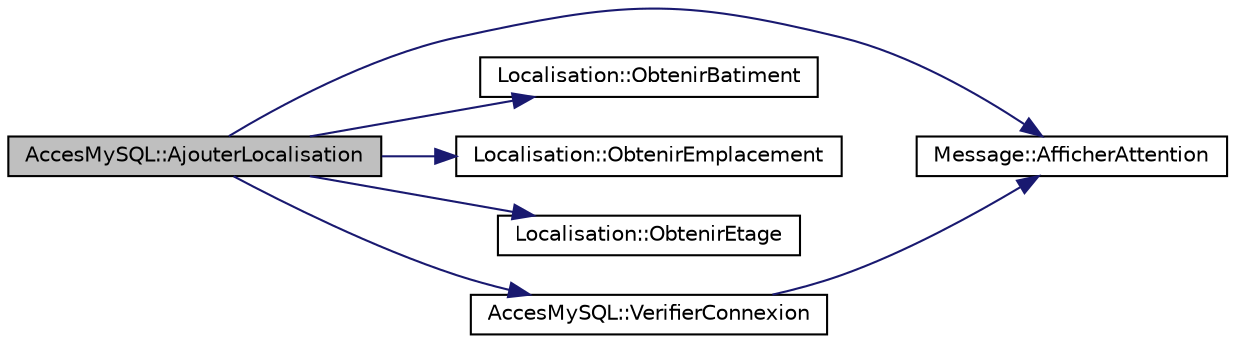 digraph "AccesMySQL::AjouterLocalisation"
{
 // LATEX_PDF_SIZE
  edge [fontname="Helvetica",fontsize="10",labelfontname="Helvetica",labelfontsize="10"];
  node [fontname="Helvetica",fontsize="10",shape=record];
  rankdir="LR";
  Node1 [label="AccesMySQL::AjouterLocalisation",height=0.2,width=0.4,color="black", fillcolor="grey75", style="filled", fontcolor="black",tooltip=" "];
  Node1 -> Node2 [color="midnightblue",fontsize="10",style="solid",fontname="Helvetica"];
  Node2 [label="Message::AfficherAttention",height=0.2,width=0.4,color="black", fillcolor="white", style="filled",URL="$class_message.html#ac86f47b97c03cd86df0f23a28ea8a0a9",tooltip="Message::AfficherAttention Permet d'afficher l'information passé en paramètre dans un popup avec une ..."];
  Node1 -> Node3 [color="midnightblue",fontsize="10",style="solid",fontname="Helvetica"];
  Node3 [label="Localisation::ObtenirBatiment",height=0.2,width=0.4,color="black", fillcolor="white", style="filled",URL="$class_localisation.html#a5b7ab31e8ee62d8684fe2b401209625d",tooltip=" "];
  Node1 -> Node4 [color="midnightblue",fontsize="10",style="solid",fontname="Helvetica"];
  Node4 [label="Localisation::ObtenirEmplacement",height=0.2,width=0.4,color="black", fillcolor="white", style="filled",URL="$class_localisation.html#abeb862e61fdfcb431c280297987b3527",tooltip=" "];
  Node1 -> Node5 [color="midnightblue",fontsize="10",style="solid",fontname="Helvetica"];
  Node5 [label="Localisation::ObtenirEtage",height=0.2,width=0.4,color="black", fillcolor="white", style="filled",URL="$class_localisation.html#abf80c8dade054811302b0a3a878fe95d",tooltip=" "];
  Node1 -> Node6 [color="midnightblue",fontsize="10",style="solid",fontname="Helvetica"];
  Node6 [label="AccesMySQL::VerifierConnexion",height=0.2,width=0.4,color="black", fillcolor="white", style="filled",URL="$class_acces_my_s_q_l.html#ae2b42d87939b253b3cccb1a69b49cc51",tooltip=" "];
  Node6 -> Node2 [color="midnightblue",fontsize="10",style="solid",fontname="Helvetica"];
}
